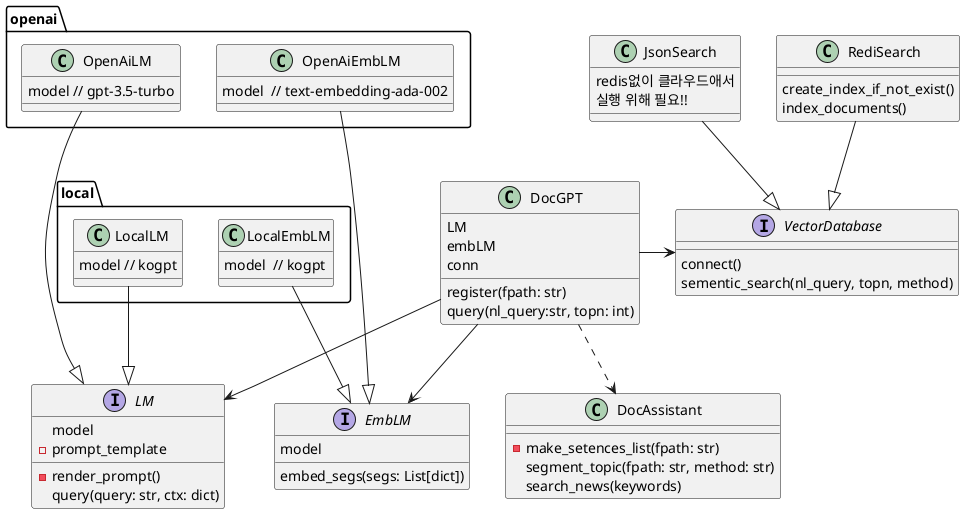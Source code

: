 @startuml DocGPT

class DocGPT {
    LM
    embLM
    conn
    register(fpath: str)
    query(nl_query:str, topn: int)
}

class DocAssistant {
    - make_setences_list(fpath: str)
    segment_topic(fpath: str, method: str)
    search_news(keywords)
}

interface LM {
    model
    - prompt_template
    - render_prompt()
    query(query: str, ctx: dict)
}

interface EmbLM {
    model
    embed_segs(segs: List[dict])
}

DocGPT --> LM
DocGPT --> EmbLM
DocGPT ..> DocAssistant

package local {
    class LocalLM {
        model // kogpt
    }

    class LocalEmbLM {
        model  // kogpt
    }
}

package openai {
    class OpenAiLM {
        model // gpt-3.5-turbo
    }

    class OpenAiEmbLM {
        model  // text-embedding-ada-002
    }
}

LocalLM --|> LM
LocalEmbLM --|> EmbLM
OpenAiLM ---|> LM
OpenAiEmbLM ---|> EmbLM


interface VectorDatabase {
    connect()
    sementic_search(nl_query, topn, method)
}

DocGPT -> VectorDatabase

class RediSearch {
    create_index_if_not_exist()
    index_documents()
}

class JsonSearch {
    redis없이 클라우드애서\n실행 위해 필요!!
}

RediSearch --|> VectorDatabase
JsonSearch --|> VectorDatabase

 

@enduml